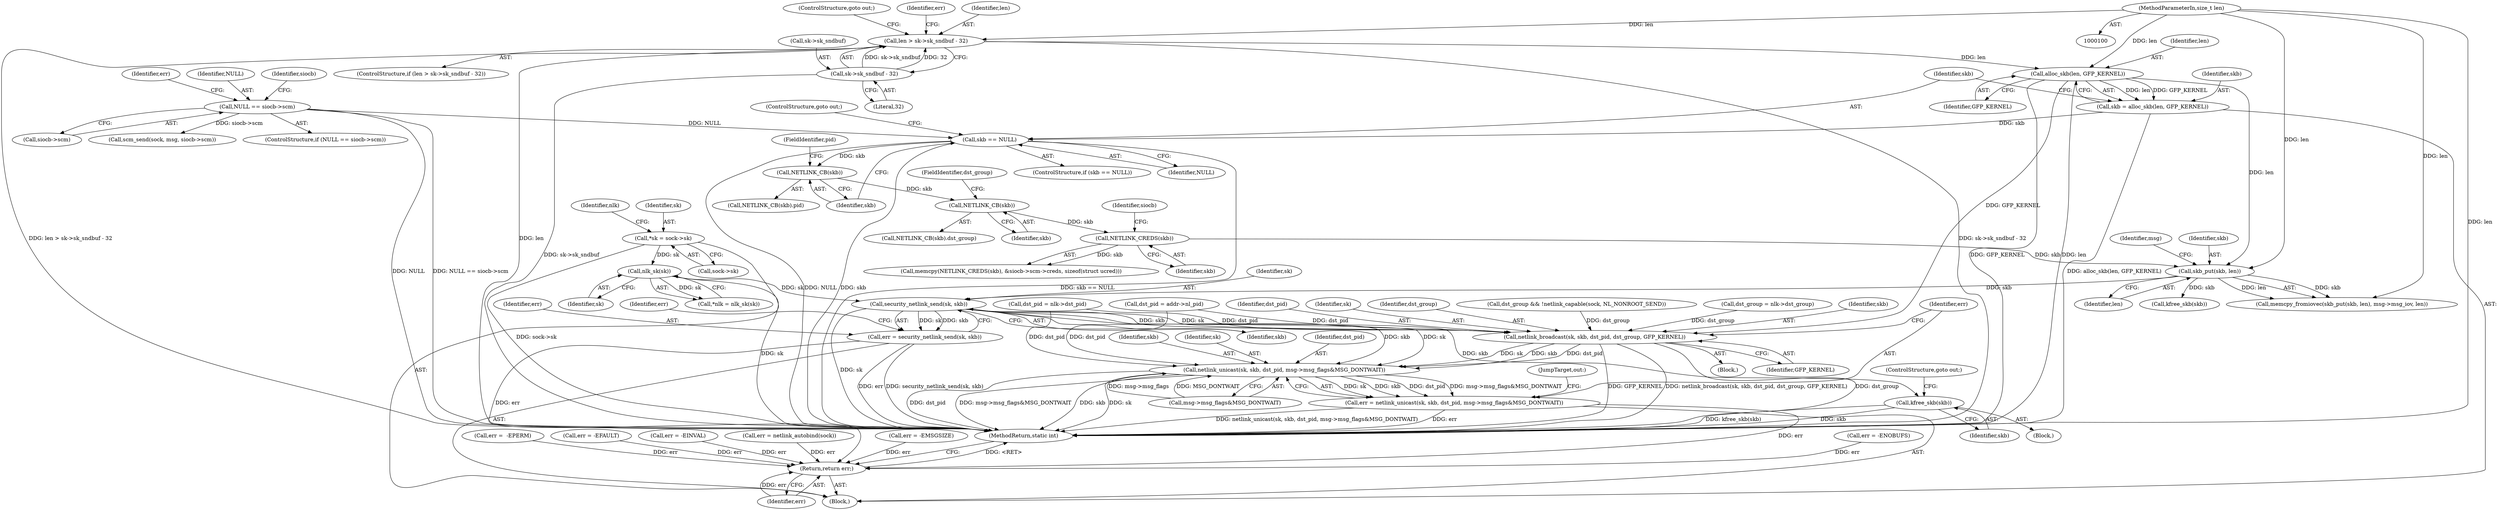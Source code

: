 digraph "0_linux_e0e3cea46d31d23dc40df0a49a7a2c04fe8edfea@API" {
"1000303" [label="(Call,security_netlink_send(sk, skb))"];
"1000120" [label="(Call,nlk_sk(sk))"];
"1000112" [label="(Call,*sk = sock->sk)"];
"1000290" [label="(Call,skb_put(skb, len))"];
"1000274" [label="(Call,NETLINK_CREDS(skb))"];
"1000269" [label="(Call,NETLINK_CB(skb))"];
"1000261" [label="(Call,NETLINK_CB(skb))"];
"1000255" [label="(Call,skb == NULL)"];
"1000249" [label="(Call,skb = alloc_skb(len, GFP_KERNEL))"];
"1000251" [label="(Call,alloc_skb(len, GFP_KERNEL))"];
"1000237" [label="(Call,len > sk->sk_sndbuf - 32)"];
"1000104" [label="(MethodParameterIn,size_t len)"];
"1000239" [label="(Call,sk->sk_sndbuf - 32)"];
"1000143" [label="(Call,NULL == siocb->scm)"];
"1000301" [label="(Call,err = security_netlink_send(sk, skb))"];
"1000342" [label="(Return,return err;)"];
"1000309" [label="(Call,kfree_skb(skb))"];
"1000320" [label="(Call,netlink_broadcast(sk, skb, dst_pid, dst_group, GFP_KERNEL))"];
"1000328" [label="(Call,netlink_unicast(sk, skb, dst_pid, msg->msg_flags&MSG_DONTWAIT))"];
"1000326" [label="(Call,err = netlink_unicast(sk, skb, dst_pid, msg->msg_flags&MSG_DONTWAIT))"];
"1000195" [label="(Call,err =  -EPERM)"];
"1000104" [label="(MethodParameterIn,size_t len)"];
"1000225" [label="(Call,err = netlink_autobind(sock))"];
"1000113" [label="(Identifier,sk)"];
"1000270" [label="(Identifier,skb)"];
"1000105" [label="(Block,)"];
"1000268" [label="(Call,NETLINK_CB(skb).dst_group)"];
"1000251" [label="(Call,alloc_skb(len, GFP_KERNEL))"];
"1000314" [label="(Block,)"];
"1000271" [label="(FieldIdentifier,dst_group)"];
"1000263" [label="(FieldIdentifier,pid)"];
"1000260" [label="(Call,NETLINK_CB(skb).pid)"];
"1000150" [label="(Identifier,siocb)"];
"1000253" [label="(Identifier,GFP_KERNEL)"];
"1000311" [label="(ControlStructure,goto out;)"];
"1000321" [label="(Identifier,sk)"];
"1000262" [label="(Identifier,skb)"];
"1000256" [label="(Identifier,skb)"];
"1000275" [label="(Identifier,skb)"];
"1000320" [label="(Call,netlink_broadcast(sk, skb, dst_pid, dst_group, GFP_KERNEL))"];
"1000246" [label="(Identifier,err)"];
"1000243" [label="(Literal,32)"];
"1000240" [label="(Call,sk->sk_sndbuf)"];
"1000309" [label="(Call,kfree_skb(skb))"];
"1000331" [label="(Identifier,dst_pid)"];
"1000279" [label="(Identifier,siocb)"];
"1000289" [label="(Call,memcpy_fromiovec(skb_put(skb, len), msg->msg_iov, len))"];
"1000121" [label="(Identifier,sk)"];
"1000342" [label="(Return,return err;)"];
"1000239" [label="(Call,sk->sk_sndbuf - 32)"];
"1000326" [label="(Call,err = netlink_unicast(sk, skb, dst_pid, msg->msg_flags&MSG_DONTWAIT))"];
"1000145" [label="(Call,siocb->scm)"];
"1000304" [label="(Identifier,sk)"];
"1000156" [label="(Call,scm_send(sock, msg, siocb->scm))"];
"1000269" [label="(Call,NETLINK_CB(skb))"];
"1000273" [label="(Call,memcpy(NETLINK_CREDS(skb), &siocb->scm->creds, sizeof(struct ucred)))"];
"1000155" [label="(Identifier,err)"];
"1000250" [label="(Identifier,skb)"];
"1000328" [label="(Call,netlink_unicast(sk, skb, dst_pid, msg->msg_flags&MSG_DONTWAIT))"];
"1000327" [label="(Identifier,err)"];
"1000332" [label="(Call,msg->msg_flags&MSG_DONTWAIT)"];
"1000236" [label="(ControlStructure,if (len > sk->sk_sndbuf - 32))"];
"1000343" [label="(Identifier,err)"];
"1000294" [label="(Identifier,msg)"];
"1000305" [label="(Identifier,skb)"];
"1000292" [label="(Identifier,len)"];
"1000232" [label="(Call,err = -EMSGSIZE)"];
"1000112" [label="(Call,*sk = sock->sk)"];
"1000274" [label="(Call,NETLINK_CREDS(skb))"];
"1000245" [label="(Call,err = -ENOBUFS)"];
"1000324" [label="(Identifier,dst_group)"];
"1000325" [label="(Identifier,GFP_KERNEL)"];
"1000308" [label="(Block,)"];
"1000238" [label="(Identifier,len)"];
"1000118" [label="(Call,*nlk = nlk_sk(sk))"];
"1000209" [label="(Call,dst_pid = nlk->dst_pid)"];
"1000261" [label="(Call,NETLINK_CB(skb))"];
"1000200" [label="(Call,dst_group && !netlink_capable(sock, NL_NONROOT_SEND))"];
"1000214" [label="(Call,dst_group = nlk->dst_group)"];
"1000307" [label="(Identifier,err)"];
"1000249" [label="(Call,skb = alloc_skb(len, GFP_KERNEL))"];
"1000119" [label="(Identifier,nlk)"];
"1000144" [label="(Identifier,NULL)"];
"1000184" [label="(Call,dst_pid = addr->nl_pid)"];
"1000120" [label="(Call,nlk_sk(sk))"];
"1000244" [label="(ControlStructure,goto out;)"];
"1000143" [label="(Call,NULL == siocb->scm)"];
"1000258" [label="(ControlStructure,goto out;)"];
"1000301" [label="(Call,err = security_netlink_send(sk, skb))"];
"1000322" [label="(Identifier,skb)"];
"1000330" [label="(Identifier,skb)"];
"1000329" [label="(Identifier,sk)"];
"1000290" [label="(Call,skb_put(skb, len))"];
"1000114" [label="(Call,sock->sk)"];
"1000255" [label="(Call,skb == NULL)"];
"1000291" [label="(Identifier,skb)"];
"1000298" [label="(Call,kfree_skb(skb))"];
"1000310" [label="(Identifier,skb)"];
"1000303" [label="(Call,security_netlink_send(sk, skb))"];
"1000323" [label="(Identifier,dst_pid)"];
"1000284" [label="(Call,err = -EFAULT)"];
"1000337" [label="(JumpTarget,out:)"];
"1000237" [label="(Call,len > sk->sk_sndbuf - 32)"];
"1000142" [label="(ControlStructure,if (NULL == siocb->scm))"];
"1000344" [label="(MethodReturn,static int)"];
"1000252" [label="(Identifier,len)"];
"1000302" [label="(Identifier,err)"];
"1000254" [label="(ControlStructure,if (skb == NULL))"];
"1000257" [label="(Identifier,NULL)"];
"1000173" [label="(Call,err = -EINVAL)"];
"1000303" -> "1000301"  [label="AST: "];
"1000303" -> "1000305"  [label="CFG: "];
"1000304" -> "1000303"  [label="AST: "];
"1000305" -> "1000303"  [label="AST: "];
"1000301" -> "1000303"  [label="CFG: "];
"1000303" -> "1000344"  [label="DDG: sk"];
"1000303" -> "1000301"  [label="DDG: sk"];
"1000303" -> "1000301"  [label="DDG: skb"];
"1000120" -> "1000303"  [label="DDG: sk"];
"1000290" -> "1000303"  [label="DDG: skb"];
"1000303" -> "1000309"  [label="DDG: skb"];
"1000303" -> "1000320"  [label="DDG: sk"];
"1000303" -> "1000320"  [label="DDG: skb"];
"1000303" -> "1000328"  [label="DDG: sk"];
"1000303" -> "1000328"  [label="DDG: skb"];
"1000120" -> "1000118"  [label="AST: "];
"1000120" -> "1000121"  [label="CFG: "];
"1000121" -> "1000120"  [label="AST: "];
"1000118" -> "1000120"  [label="CFG: "];
"1000120" -> "1000344"  [label="DDG: sk"];
"1000120" -> "1000118"  [label="DDG: sk"];
"1000112" -> "1000120"  [label="DDG: sk"];
"1000112" -> "1000105"  [label="AST: "];
"1000112" -> "1000114"  [label="CFG: "];
"1000113" -> "1000112"  [label="AST: "];
"1000114" -> "1000112"  [label="AST: "];
"1000119" -> "1000112"  [label="CFG: "];
"1000112" -> "1000344"  [label="DDG: sock->sk"];
"1000290" -> "1000289"  [label="AST: "];
"1000290" -> "1000292"  [label="CFG: "];
"1000291" -> "1000290"  [label="AST: "];
"1000292" -> "1000290"  [label="AST: "];
"1000294" -> "1000290"  [label="CFG: "];
"1000290" -> "1000289"  [label="DDG: skb"];
"1000290" -> "1000289"  [label="DDG: len"];
"1000274" -> "1000290"  [label="DDG: skb"];
"1000251" -> "1000290"  [label="DDG: len"];
"1000104" -> "1000290"  [label="DDG: len"];
"1000290" -> "1000298"  [label="DDG: skb"];
"1000274" -> "1000273"  [label="AST: "];
"1000274" -> "1000275"  [label="CFG: "];
"1000275" -> "1000274"  [label="AST: "];
"1000279" -> "1000274"  [label="CFG: "];
"1000274" -> "1000273"  [label="DDG: skb"];
"1000269" -> "1000274"  [label="DDG: skb"];
"1000269" -> "1000268"  [label="AST: "];
"1000269" -> "1000270"  [label="CFG: "];
"1000270" -> "1000269"  [label="AST: "];
"1000271" -> "1000269"  [label="CFG: "];
"1000261" -> "1000269"  [label="DDG: skb"];
"1000261" -> "1000260"  [label="AST: "];
"1000261" -> "1000262"  [label="CFG: "];
"1000262" -> "1000261"  [label="AST: "];
"1000263" -> "1000261"  [label="CFG: "];
"1000255" -> "1000261"  [label="DDG: skb"];
"1000255" -> "1000254"  [label="AST: "];
"1000255" -> "1000257"  [label="CFG: "];
"1000256" -> "1000255"  [label="AST: "];
"1000257" -> "1000255"  [label="AST: "];
"1000258" -> "1000255"  [label="CFG: "];
"1000262" -> "1000255"  [label="CFG: "];
"1000255" -> "1000344"  [label="DDG: skb == NULL"];
"1000255" -> "1000344"  [label="DDG: NULL"];
"1000255" -> "1000344"  [label="DDG: skb"];
"1000249" -> "1000255"  [label="DDG: skb"];
"1000143" -> "1000255"  [label="DDG: NULL"];
"1000249" -> "1000105"  [label="AST: "];
"1000249" -> "1000251"  [label="CFG: "];
"1000250" -> "1000249"  [label="AST: "];
"1000251" -> "1000249"  [label="AST: "];
"1000256" -> "1000249"  [label="CFG: "];
"1000249" -> "1000344"  [label="DDG: alloc_skb(len, GFP_KERNEL)"];
"1000251" -> "1000249"  [label="DDG: len"];
"1000251" -> "1000249"  [label="DDG: GFP_KERNEL"];
"1000251" -> "1000253"  [label="CFG: "];
"1000252" -> "1000251"  [label="AST: "];
"1000253" -> "1000251"  [label="AST: "];
"1000251" -> "1000344"  [label="DDG: GFP_KERNEL"];
"1000251" -> "1000344"  [label="DDG: len"];
"1000237" -> "1000251"  [label="DDG: len"];
"1000104" -> "1000251"  [label="DDG: len"];
"1000251" -> "1000320"  [label="DDG: GFP_KERNEL"];
"1000237" -> "1000236"  [label="AST: "];
"1000237" -> "1000239"  [label="CFG: "];
"1000238" -> "1000237"  [label="AST: "];
"1000239" -> "1000237"  [label="AST: "];
"1000244" -> "1000237"  [label="CFG: "];
"1000246" -> "1000237"  [label="CFG: "];
"1000237" -> "1000344"  [label="DDG: len > sk->sk_sndbuf - 32"];
"1000237" -> "1000344"  [label="DDG: sk->sk_sndbuf - 32"];
"1000237" -> "1000344"  [label="DDG: len"];
"1000104" -> "1000237"  [label="DDG: len"];
"1000239" -> "1000237"  [label="DDG: sk->sk_sndbuf"];
"1000239" -> "1000237"  [label="DDG: 32"];
"1000104" -> "1000100"  [label="AST: "];
"1000104" -> "1000344"  [label="DDG: len"];
"1000104" -> "1000289"  [label="DDG: len"];
"1000239" -> "1000243"  [label="CFG: "];
"1000240" -> "1000239"  [label="AST: "];
"1000243" -> "1000239"  [label="AST: "];
"1000239" -> "1000344"  [label="DDG: sk->sk_sndbuf"];
"1000143" -> "1000142"  [label="AST: "];
"1000143" -> "1000145"  [label="CFG: "];
"1000144" -> "1000143"  [label="AST: "];
"1000145" -> "1000143"  [label="AST: "];
"1000150" -> "1000143"  [label="CFG: "];
"1000155" -> "1000143"  [label="CFG: "];
"1000143" -> "1000344"  [label="DDG: NULL"];
"1000143" -> "1000344"  [label="DDG: NULL == siocb->scm"];
"1000143" -> "1000156"  [label="DDG: siocb->scm"];
"1000301" -> "1000105"  [label="AST: "];
"1000302" -> "1000301"  [label="AST: "];
"1000307" -> "1000301"  [label="CFG: "];
"1000301" -> "1000344"  [label="DDG: security_netlink_send(sk, skb)"];
"1000301" -> "1000344"  [label="DDG: err"];
"1000301" -> "1000342"  [label="DDG: err"];
"1000342" -> "1000105"  [label="AST: "];
"1000342" -> "1000343"  [label="CFG: "];
"1000343" -> "1000342"  [label="AST: "];
"1000344" -> "1000342"  [label="CFG: "];
"1000342" -> "1000344"  [label="DDG: <RET>"];
"1000343" -> "1000342"  [label="DDG: err"];
"1000284" -> "1000342"  [label="DDG: err"];
"1000232" -> "1000342"  [label="DDG: err"];
"1000225" -> "1000342"  [label="DDG: err"];
"1000326" -> "1000342"  [label="DDG: err"];
"1000173" -> "1000342"  [label="DDG: err"];
"1000195" -> "1000342"  [label="DDG: err"];
"1000245" -> "1000342"  [label="DDG: err"];
"1000309" -> "1000308"  [label="AST: "];
"1000309" -> "1000310"  [label="CFG: "];
"1000310" -> "1000309"  [label="AST: "];
"1000311" -> "1000309"  [label="CFG: "];
"1000309" -> "1000344"  [label="DDG: skb"];
"1000309" -> "1000344"  [label="DDG: kfree_skb(skb)"];
"1000320" -> "1000314"  [label="AST: "];
"1000320" -> "1000325"  [label="CFG: "];
"1000321" -> "1000320"  [label="AST: "];
"1000322" -> "1000320"  [label="AST: "];
"1000323" -> "1000320"  [label="AST: "];
"1000324" -> "1000320"  [label="AST: "];
"1000325" -> "1000320"  [label="AST: "];
"1000327" -> "1000320"  [label="CFG: "];
"1000320" -> "1000344"  [label="DDG: dst_group"];
"1000320" -> "1000344"  [label="DDG: GFP_KERNEL"];
"1000320" -> "1000344"  [label="DDG: netlink_broadcast(sk, skb, dst_pid, dst_group, GFP_KERNEL)"];
"1000184" -> "1000320"  [label="DDG: dst_pid"];
"1000209" -> "1000320"  [label="DDG: dst_pid"];
"1000200" -> "1000320"  [label="DDG: dst_group"];
"1000214" -> "1000320"  [label="DDG: dst_group"];
"1000320" -> "1000328"  [label="DDG: sk"];
"1000320" -> "1000328"  [label="DDG: skb"];
"1000320" -> "1000328"  [label="DDG: dst_pid"];
"1000328" -> "1000326"  [label="AST: "];
"1000328" -> "1000332"  [label="CFG: "];
"1000329" -> "1000328"  [label="AST: "];
"1000330" -> "1000328"  [label="AST: "];
"1000331" -> "1000328"  [label="AST: "];
"1000332" -> "1000328"  [label="AST: "];
"1000326" -> "1000328"  [label="CFG: "];
"1000328" -> "1000344"  [label="DDG: sk"];
"1000328" -> "1000344"  [label="DDG: dst_pid"];
"1000328" -> "1000344"  [label="DDG: msg->msg_flags&MSG_DONTWAIT"];
"1000328" -> "1000344"  [label="DDG: skb"];
"1000328" -> "1000326"  [label="DDG: sk"];
"1000328" -> "1000326"  [label="DDG: skb"];
"1000328" -> "1000326"  [label="DDG: dst_pid"];
"1000328" -> "1000326"  [label="DDG: msg->msg_flags&MSG_DONTWAIT"];
"1000184" -> "1000328"  [label="DDG: dst_pid"];
"1000209" -> "1000328"  [label="DDG: dst_pid"];
"1000332" -> "1000328"  [label="DDG: msg->msg_flags"];
"1000332" -> "1000328"  [label="DDG: MSG_DONTWAIT"];
"1000326" -> "1000105"  [label="AST: "];
"1000327" -> "1000326"  [label="AST: "];
"1000337" -> "1000326"  [label="CFG: "];
"1000326" -> "1000344"  [label="DDG: netlink_unicast(sk, skb, dst_pid, msg->msg_flags&MSG_DONTWAIT)"];
"1000326" -> "1000344"  [label="DDG: err"];
}
